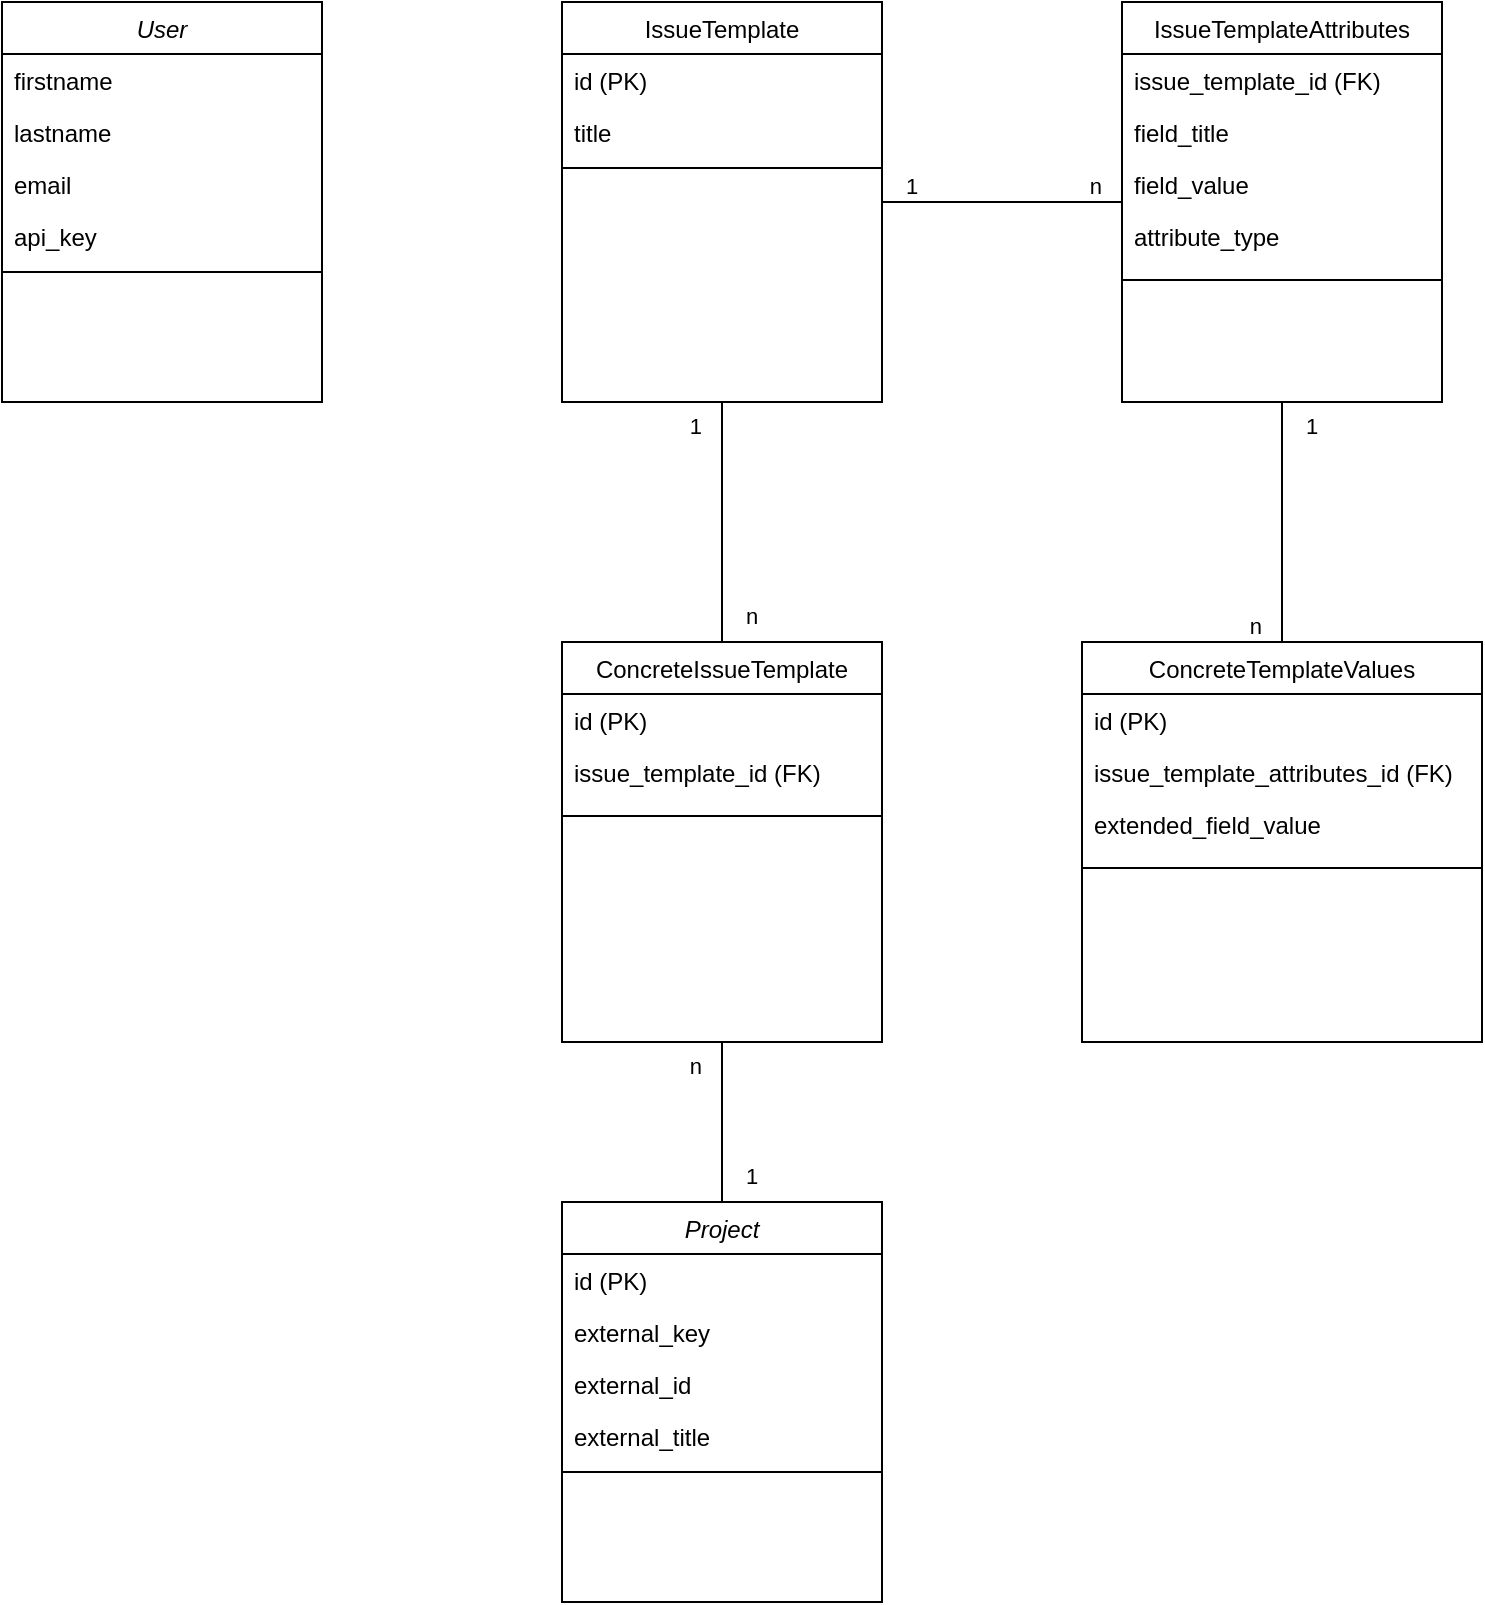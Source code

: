 <mxfile version="15.7.3" type="device"><diagram id="C5RBs43oDa-KdzZeNtuy" name="Page-1"><mxGraphModel dx="2066" dy="1240" grid="1" gridSize="10" guides="1" tooltips="1" connect="1" arrows="1" fold="1" page="1" pageScale="1" pageWidth="827" pageHeight="1169" math="0" shadow="0"><root><mxCell id="WIyWlLk6GJQsqaUBKTNV-0"/><mxCell id="WIyWlLk6GJQsqaUBKTNV-1" parent="WIyWlLk6GJQsqaUBKTNV-0"/><mxCell id="zkfFHV4jXpPFQw0GAbJ--0" value="User" style="swimlane;fontStyle=2;align=center;verticalAlign=top;childLayout=stackLayout;horizontal=1;startSize=26;horizontalStack=0;resizeParent=1;resizeLast=0;collapsible=1;marginBottom=0;rounded=0;shadow=0;strokeWidth=1;" parent="WIyWlLk6GJQsqaUBKTNV-1" vertex="1"><mxGeometry x="40" y="80" width="160" height="200" as="geometry"><mxRectangle x="230" y="140" width="160" height="26" as="alternateBounds"/></mxGeometry></mxCell><mxCell id="zkfFHV4jXpPFQw0GAbJ--1" value="firstname" style="text;align=left;verticalAlign=top;spacingLeft=4;spacingRight=4;overflow=hidden;rotatable=0;points=[[0,0.5],[1,0.5]];portConstraint=eastwest;" parent="zkfFHV4jXpPFQw0GAbJ--0" vertex="1"><mxGeometry y="26" width="160" height="26" as="geometry"/></mxCell><mxCell id="zkfFHV4jXpPFQw0GAbJ--2" value="lastname" style="text;align=left;verticalAlign=top;spacingLeft=4;spacingRight=4;overflow=hidden;rotatable=0;points=[[0,0.5],[1,0.5]];portConstraint=eastwest;rounded=0;shadow=0;html=0;" parent="zkfFHV4jXpPFQw0GAbJ--0" vertex="1"><mxGeometry y="52" width="160" height="26" as="geometry"/></mxCell><mxCell id="zkfFHV4jXpPFQw0GAbJ--3" value="email" style="text;align=left;verticalAlign=top;spacingLeft=4;spacingRight=4;overflow=hidden;rotatable=0;points=[[0,0.5],[1,0.5]];portConstraint=eastwest;rounded=0;shadow=0;html=0;" parent="zkfFHV4jXpPFQw0GAbJ--0" vertex="1"><mxGeometry y="78" width="160" height="26" as="geometry"/></mxCell><mxCell id="AEb_9aidCXA0OoOkdx65-7" value="api_key" style="text;align=left;verticalAlign=top;spacingLeft=4;spacingRight=4;overflow=hidden;rotatable=0;points=[[0,0.5],[1,0.5]];portConstraint=eastwest;rounded=0;shadow=0;html=0;" parent="zkfFHV4jXpPFQw0GAbJ--0" vertex="1"><mxGeometry y="104" width="160" height="26" as="geometry"/></mxCell><mxCell id="zkfFHV4jXpPFQw0GAbJ--4" value="" style="line;html=1;strokeWidth=1;align=left;verticalAlign=middle;spacingTop=-1;spacingLeft=3;spacingRight=3;rotatable=0;labelPosition=right;points=[];portConstraint=eastwest;" parent="zkfFHV4jXpPFQw0GAbJ--0" vertex="1"><mxGeometry y="130" width="160" height="10" as="geometry"/></mxCell><mxCell id="zkfFHV4jXpPFQw0GAbJ--17" value="IssueTemplate" style="swimlane;fontStyle=0;align=center;verticalAlign=top;childLayout=stackLayout;horizontal=1;startSize=26;horizontalStack=0;resizeParent=1;resizeLast=0;collapsible=1;marginBottom=0;rounded=0;shadow=0;strokeWidth=1;" parent="WIyWlLk6GJQsqaUBKTNV-1" vertex="1"><mxGeometry x="320" y="80" width="160" height="200" as="geometry"><mxRectangle x="550" y="140" width="160" height="26" as="alternateBounds"/></mxGeometry></mxCell><mxCell id="vYiWwPythGDxeL2GMcXe-55" value="id (PK)" style="text;align=left;verticalAlign=top;spacingLeft=4;spacingRight=4;overflow=hidden;rotatable=0;points=[[0,0.5],[1,0.5]];portConstraint=eastwest;" vertex="1" parent="zkfFHV4jXpPFQw0GAbJ--17"><mxGeometry y="26" width="160" height="26" as="geometry"/></mxCell><mxCell id="zkfFHV4jXpPFQw0GAbJ--18" value="title" style="text;align=left;verticalAlign=top;spacingLeft=4;spacingRight=4;overflow=hidden;rotatable=0;points=[[0,0.5],[1,0.5]];portConstraint=eastwest;" parent="zkfFHV4jXpPFQw0GAbJ--17" vertex="1"><mxGeometry y="52" width="160" height="26" as="geometry"/></mxCell><mxCell id="zkfFHV4jXpPFQw0GAbJ--23" value="" style="line;html=1;strokeWidth=1;align=left;verticalAlign=middle;spacingTop=-1;spacingLeft=3;spacingRight=3;rotatable=0;labelPosition=right;points=[];portConstraint=eastwest;" parent="zkfFHV4jXpPFQw0GAbJ--17" vertex="1"><mxGeometry y="78" width="160" height="10" as="geometry"/></mxCell><mxCell id="AEb_9aidCXA0OoOkdx65-15" value="Project" style="swimlane;fontStyle=2;align=center;verticalAlign=top;childLayout=stackLayout;horizontal=1;startSize=26;horizontalStack=0;resizeParent=1;resizeLast=0;collapsible=1;marginBottom=0;rounded=0;shadow=0;strokeWidth=1;" parent="WIyWlLk6GJQsqaUBKTNV-1" vertex="1"><mxGeometry x="320" y="680" width="160" height="200" as="geometry"><mxRectangle x="230" y="140" width="160" height="26" as="alternateBounds"/></mxGeometry></mxCell><mxCell id="vYiWwPythGDxeL2GMcXe-52" value="id (PK)" style="text;align=left;verticalAlign=top;spacingLeft=4;spacingRight=4;overflow=hidden;rotatable=0;points=[[0,0.5],[1,0.5]];portConstraint=eastwest;rounded=0;shadow=0;html=0;" vertex="1" parent="AEb_9aidCXA0OoOkdx65-15"><mxGeometry y="26" width="160" height="26" as="geometry"/></mxCell><mxCell id="AEb_9aidCXA0OoOkdx65-17" value="external_key" style="text;align=left;verticalAlign=top;spacingLeft=4;spacingRight=4;overflow=hidden;rotatable=0;points=[[0,0.5],[1,0.5]];portConstraint=eastwest;rounded=0;shadow=0;html=0;" parent="AEb_9aidCXA0OoOkdx65-15" vertex="1"><mxGeometry y="52" width="160" height="26" as="geometry"/></mxCell><mxCell id="AEb_9aidCXA0OoOkdx65-18" value="external_id" style="text;align=left;verticalAlign=top;spacingLeft=4;spacingRight=4;overflow=hidden;rotatable=0;points=[[0,0.5],[1,0.5]];portConstraint=eastwest;rounded=0;shadow=0;html=0;" parent="AEb_9aidCXA0OoOkdx65-15" vertex="1"><mxGeometry y="78" width="160" height="26" as="geometry"/></mxCell><mxCell id="vYiWwPythGDxeL2GMcXe-25" value="external_title" style="text;align=left;verticalAlign=top;spacingLeft=4;spacingRight=4;overflow=hidden;rotatable=0;points=[[0,0.5],[1,0.5]];portConstraint=eastwest;rounded=0;shadow=0;html=0;" vertex="1" parent="AEb_9aidCXA0OoOkdx65-15"><mxGeometry y="104" width="160" height="26" as="geometry"/></mxCell><mxCell id="AEb_9aidCXA0OoOkdx65-20" value="" style="line;html=1;strokeWidth=1;align=left;verticalAlign=middle;spacingTop=-1;spacingLeft=3;spacingRight=3;rotatable=0;labelPosition=right;points=[];portConstraint=eastwest;" parent="AEb_9aidCXA0OoOkdx65-15" vertex="1"><mxGeometry y="130" width="160" height="10" as="geometry"/></mxCell><mxCell id="vYiWwPythGDxeL2GMcXe-0" value="ConcreteIssueTemplate" style="swimlane;fontStyle=0;align=center;verticalAlign=top;childLayout=stackLayout;horizontal=1;startSize=26;horizontalStack=0;resizeParent=1;resizeLast=0;collapsible=1;marginBottom=0;rounded=0;shadow=0;strokeWidth=1;" vertex="1" parent="WIyWlLk6GJQsqaUBKTNV-1"><mxGeometry x="320" y="400" width="160" height="200" as="geometry"><mxRectangle x="550" y="140" width="160" height="26" as="alternateBounds"/></mxGeometry></mxCell><mxCell id="vYiWwPythGDxeL2GMcXe-54" value="id (PK)" style="text;align=left;verticalAlign=top;spacingLeft=4;spacingRight=4;overflow=hidden;rotatable=0;points=[[0,0.5],[1,0.5]];portConstraint=eastwest;" vertex="1" parent="vYiWwPythGDxeL2GMcXe-0"><mxGeometry y="26" width="160" height="26" as="geometry"/></mxCell><mxCell id="vYiWwPythGDxeL2GMcXe-17" value="issue_template_id (FK)" style="text;align=left;verticalAlign=top;spacingLeft=4;spacingRight=4;overflow=hidden;rotatable=0;points=[[0,0.5],[1,0.5]];portConstraint=eastwest;" vertex="1" parent="vYiWwPythGDxeL2GMcXe-0"><mxGeometry y="52" width="160" height="26" as="geometry"/></mxCell><mxCell id="vYiWwPythGDxeL2GMcXe-3" value="" style="line;html=1;strokeWidth=1;align=left;verticalAlign=middle;spacingTop=-1;spacingLeft=3;spacingRight=3;rotatable=0;labelPosition=right;points=[];portConstraint=eastwest;" vertex="1" parent="vYiWwPythGDxeL2GMcXe-0"><mxGeometry y="78" width="160" height="18" as="geometry"/></mxCell><mxCell id="vYiWwPythGDxeL2GMcXe-12" value="" style="endArrow=none;html=1;edgeStyle=orthogonalEdgeStyle;rounded=0;startSize=26;entryX=0.5;entryY=1;entryDx=0;entryDy=0;exitX=0.5;exitY=0;exitDx=0;exitDy=0;" edge="1" parent="WIyWlLk6GJQsqaUBKTNV-1" source="AEb_9aidCXA0OoOkdx65-15" target="vYiWwPythGDxeL2GMcXe-0"><mxGeometry relative="1" as="geometry"><mxPoint x="900" y="395" as="sourcePoint"/><mxPoint x="720" y="575" as="targetPoint"/><Array as="points"/></mxGeometry></mxCell><mxCell id="vYiWwPythGDxeL2GMcXe-13" value="1" style="edgeLabel;resizable=0;html=1;align=left;verticalAlign=bottom;rounded=0;shadow=0;startSize=26;strokeWidth=1;" connectable="0" vertex="1" parent="vYiWwPythGDxeL2GMcXe-12"><mxGeometry x="-1" relative="1" as="geometry"><mxPoint x="10" y="-5" as="offset"/></mxGeometry></mxCell><mxCell id="vYiWwPythGDxeL2GMcXe-14" value="n" style="edgeLabel;resizable=0;html=1;align=right;verticalAlign=bottom;rounded=0;shadow=0;startSize=26;strokeWidth=1;" connectable="0" vertex="1" parent="vYiWwPythGDxeL2GMcXe-12"><mxGeometry x="1" relative="1" as="geometry"><mxPoint x="-10" y="20" as="offset"/></mxGeometry></mxCell><mxCell id="vYiWwPythGDxeL2GMcXe-26" value="" style="endArrow=none;html=1;edgeStyle=orthogonalEdgeStyle;rounded=0;startSize=26;entryX=0.5;entryY=1;entryDx=0;entryDy=0;exitX=0.5;exitY=0;exitDx=0;exitDy=0;" edge="1" parent="WIyWlLk6GJQsqaUBKTNV-1" source="vYiWwPythGDxeL2GMcXe-0" target="zkfFHV4jXpPFQw0GAbJ--17"><mxGeometry relative="1" as="geometry"><mxPoint x="159.5" y="420" as="sourcePoint"/><mxPoint x="159.5" y="340" as="targetPoint"/><Array as="points"/></mxGeometry></mxCell><mxCell id="vYiWwPythGDxeL2GMcXe-27" value="n" style="edgeLabel;resizable=0;html=1;align=left;verticalAlign=bottom;rounded=0;shadow=0;startSize=26;strokeWidth=1;" connectable="0" vertex="1" parent="vYiWwPythGDxeL2GMcXe-26"><mxGeometry x="-1" relative="1" as="geometry"><mxPoint x="10" y="-5" as="offset"/></mxGeometry></mxCell><mxCell id="vYiWwPythGDxeL2GMcXe-28" value="1" style="edgeLabel;resizable=0;html=1;align=right;verticalAlign=bottom;rounded=0;shadow=0;startSize=26;strokeWidth=1;" connectable="0" vertex="1" parent="vYiWwPythGDxeL2GMcXe-26"><mxGeometry x="1" relative="1" as="geometry"><mxPoint x="-10" y="20" as="offset"/></mxGeometry></mxCell><mxCell id="vYiWwPythGDxeL2GMcXe-29" value="ConcreteTemplateValues" style="swimlane;fontStyle=0;align=center;verticalAlign=top;childLayout=stackLayout;horizontal=1;startSize=26;horizontalStack=0;resizeParent=1;resizeLast=0;collapsible=1;marginBottom=0;rounded=0;shadow=0;strokeWidth=1;" vertex="1" parent="WIyWlLk6GJQsqaUBKTNV-1"><mxGeometry x="580" y="400" width="200" height="200" as="geometry"><mxRectangle x="360" y="440" width="160" height="26" as="alternateBounds"/></mxGeometry></mxCell><mxCell id="vYiWwPythGDxeL2GMcXe-53" value="id (PK)" style="text;align=left;verticalAlign=top;spacingLeft=4;spacingRight=4;overflow=hidden;rotatable=0;points=[[0,0.5],[1,0.5]];portConstraint=eastwest;" vertex="1" parent="vYiWwPythGDxeL2GMcXe-29"><mxGeometry y="26" width="200" height="26" as="geometry"/></mxCell><mxCell id="vYiWwPythGDxeL2GMcXe-30" value="issue_template_attributes_id (FK)" style="text;align=left;verticalAlign=top;spacingLeft=4;spacingRight=4;overflow=hidden;rotatable=0;points=[[0,0.5],[1,0.5]];portConstraint=eastwest;" vertex="1" parent="vYiWwPythGDxeL2GMcXe-29"><mxGeometry y="52" width="200" height="26" as="geometry"/></mxCell><mxCell id="vYiWwPythGDxeL2GMcXe-50" value="extended_field_value" style="text;align=left;verticalAlign=top;spacingLeft=4;spacingRight=4;overflow=hidden;rotatable=0;points=[[0,0.5],[1,0.5]];portConstraint=eastwest;" vertex="1" parent="vYiWwPythGDxeL2GMcXe-29"><mxGeometry y="78" width="200" height="26" as="geometry"/></mxCell><mxCell id="vYiWwPythGDxeL2GMcXe-31" value="" style="line;html=1;strokeWidth=1;align=left;verticalAlign=middle;spacingTop=-1;spacingLeft=3;spacingRight=3;rotatable=0;labelPosition=right;points=[];portConstraint=eastwest;" vertex="1" parent="vYiWwPythGDxeL2GMcXe-29"><mxGeometry y="104" width="200" height="18" as="geometry"/></mxCell><mxCell id="vYiWwPythGDxeL2GMcXe-32" value="IssueTemplateAttributes" style="swimlane;fontStyle=0;align=center;verticalAlign=top;childLayout=stackLayout;horizontal=1;startSize=26;horizontalStack=0;resizeParent=1;resizeLast=0;collapsible=1;marginBottom=0;rounded=0;shadow=0;strokeWidth=1;" vertex="1" parent="WIyWlLk6GJQsqaUBKTNV-1"><mxGeometry x="600" y="80" width="160" height="200" as="geometry"><mxRectangle x="550" y="140" width="160" height="26" as="alternateBounds"/></mxGeometry></mxCell><mxCell id="vYiWwPythGDxeL2GMcXe-33" value="issue_template_id (FK)" style="text;align=left;verticalAlign=top;spacingLeft=4;spacingRight=4;overflow=hidden;rotatable=0;points=[[0,0.5],[1,0.5]];portConstraint=eastwest;" vertex="1" parent="vYiWwPythGDxeL2GMcXe-32"><mxGeometry y="26" width="160" height="26" as="geometry"/></mxCell><mxCell id="vYiWwPythGDxeL2GMcXe-43" value="field_title" style="text;align=left;verticalAlign=top;spacingLeft=4;spacingRight=4;overflow=hidden;rotatable=0;points=[[0,0.5],[1,0.5]];portConstraint=eastwest;" vertex="1" parent="vYiWwPythGDxeL2GMcXe-32"><mxGeometry y="52" width="160" height="26" as="geometry"/></mxCell><mxCell id="vYiWwPythGDxeL2GMcXe-44" value="field_value" style="text;align=left;verticalAlign=top;spacingLeft=4;spacingRight=4;overflow=hidden;rotatable=0;points=[[0,0.5],[1,0.5]];portConstraint=eastwest;" vertex="1" parent="vYiWwPythGDxeL2GMcXe-32"><mxGeometry y="78" width="160" height="26" as="geometry"/></mxCell><mxCell id="vYiWwPythGDxeL2GMcXe-45" value="attribute_type" style="text;align=left;verticalAlign=top;spacingLeft=4;spacingRight=4;overflow=hidden;rotatable=0;points=[[0,0.5],[1,0.5]];portConstraint=eastwest;" vertex="1" parent="vYiWwPythGDxeL2GMcXe-32"><mxGeometry y="104" width="160" height="26" as="geometry"/></mxCell><mxCell id="vYiWwPythGDxeL2GMcXe-34" value="" style="line;html=1;strokeWidth=1;align=left;verticalAlign=middle;spacingTop=-1;spacingLeft=3;spacingRight=3;rotatable=0;labelPosition=right;points=[];portConstraint=eastwest;" vertex="1" parent="vYiWwPythGDxeL2GMcXe-32"><mxGeometry y="130" width="160" height="18" as="geometry"/></mxCell><mxCell id="vYiWwPythGDxeL2GMcXe-37" value="" style="endArrow=none;html=1;edgeStyle=orthogonalEdgeStyle;rounded=0;startSize=26;entryX=0;entryY=0.5;entryDx=0;entryDy=0;exitX=1;exitY=0.5;exitDx=0;exitDy=0;" edge="1" parent="WIyWlLk6GJQsqaUBKTNV-1" source="zkfFHV4jXpPFQw0GAbJ--17" target="vYiWwPythGDxeL2GMcXe-32"><mxGeometry relative="1" as="geometry"><mxPoint x="390" y="200" as="sourcePoint"/><mxPoint x="550" y="200" as="targetPoint"/></mxGeometry></mxCell><mxCell id="vYiWwPythGDxeL2GMcXe-38" value="1" style="edgeLabel;resizable=0;html=1;align=left;verticalAlign=bottom;rounded=0;shadow=0;startSize=26;strokeWidth=1;" connectable="0" vertex="1" parent="vYiWwPythGDxeL2GMcXe-37"><mxGeometry x="-1" relative="1" as="geometry"><mxPoint x="10" as="offset"/></mxGeometry></mxCell><mxCell id="vYiWwPythGDxeL2GMcXe-39" value="n" style="edgeLabel;resizable=0;html=1;align=right;verticalAlign=bottom;rounded=0;shadow=0;startSize=26;strokeWidth=1;" connectable="0" vertex="1" parent="vYiWwPythGDxeL2GMcXe-37"><mxGeometry x="1" relative="1" as="geometry"><mxPoint x="-10" as="offset"/></mxGeometry></mxCell><mxCell id="vYiWwPythGDxeL2GMcXe-40" value="" style="endArrow=none;html=1;edgeStyle=orthogonalEdgeStyle;rounded=0;startSize=26;exitX=0.5;exitY=1;exitDx=0;exitDy=0;entryX=0.5;entryY=0;entryDx=0;entryDy=0;" edge="1" parent="WIyWlLk6GJQsqaUBKTNV-1" source="vYiWwPythGDxeL2GMcXe-32" target="vYiWwPythGDxeL2GMcXe-29"><mxGeometry relative="1" as="geometry"><mxPoint x="810" y="530" as="sourcePoint"/><mxPoint x="970" y="530" as="targetPoint"/></mxGeometry></mxCell><mxCell id="vYiWwPythGDxeL2GMcXe-41" value="1" style="edgeLabel;resizable=0;html=1;align=left;verticalAlign=bottom;rounded=0;shadow=0;startSize=26;strokeWidth=1;" connectable="0" vertex="1" parent="vYiWwPythGDxeL2GMcXe-40"><mxGeometry x="-1" relative="1" as="geometry"><mxPoint x="10" y="20" as="offset"/></mxGeometry></mxCell><mxCell id="vYiWwPythGDxeL2GMcXe-42" value="n" style="edgeLabel;resizable=0;html=1;align=right;verticalAlign=bottom;rounded=0;shadow=0;startSize=26;strokeWidth=1;" connectable="0" vertex="1" parent="vYiWwPythGDxeL2GMcXe-40"><mxGeometry x="1" relative="1" as="geometry"><mxPoint x="-10" as="offset"/></mxGeometry></mxCell></root></mxGraphModel></diagram></mxfile>